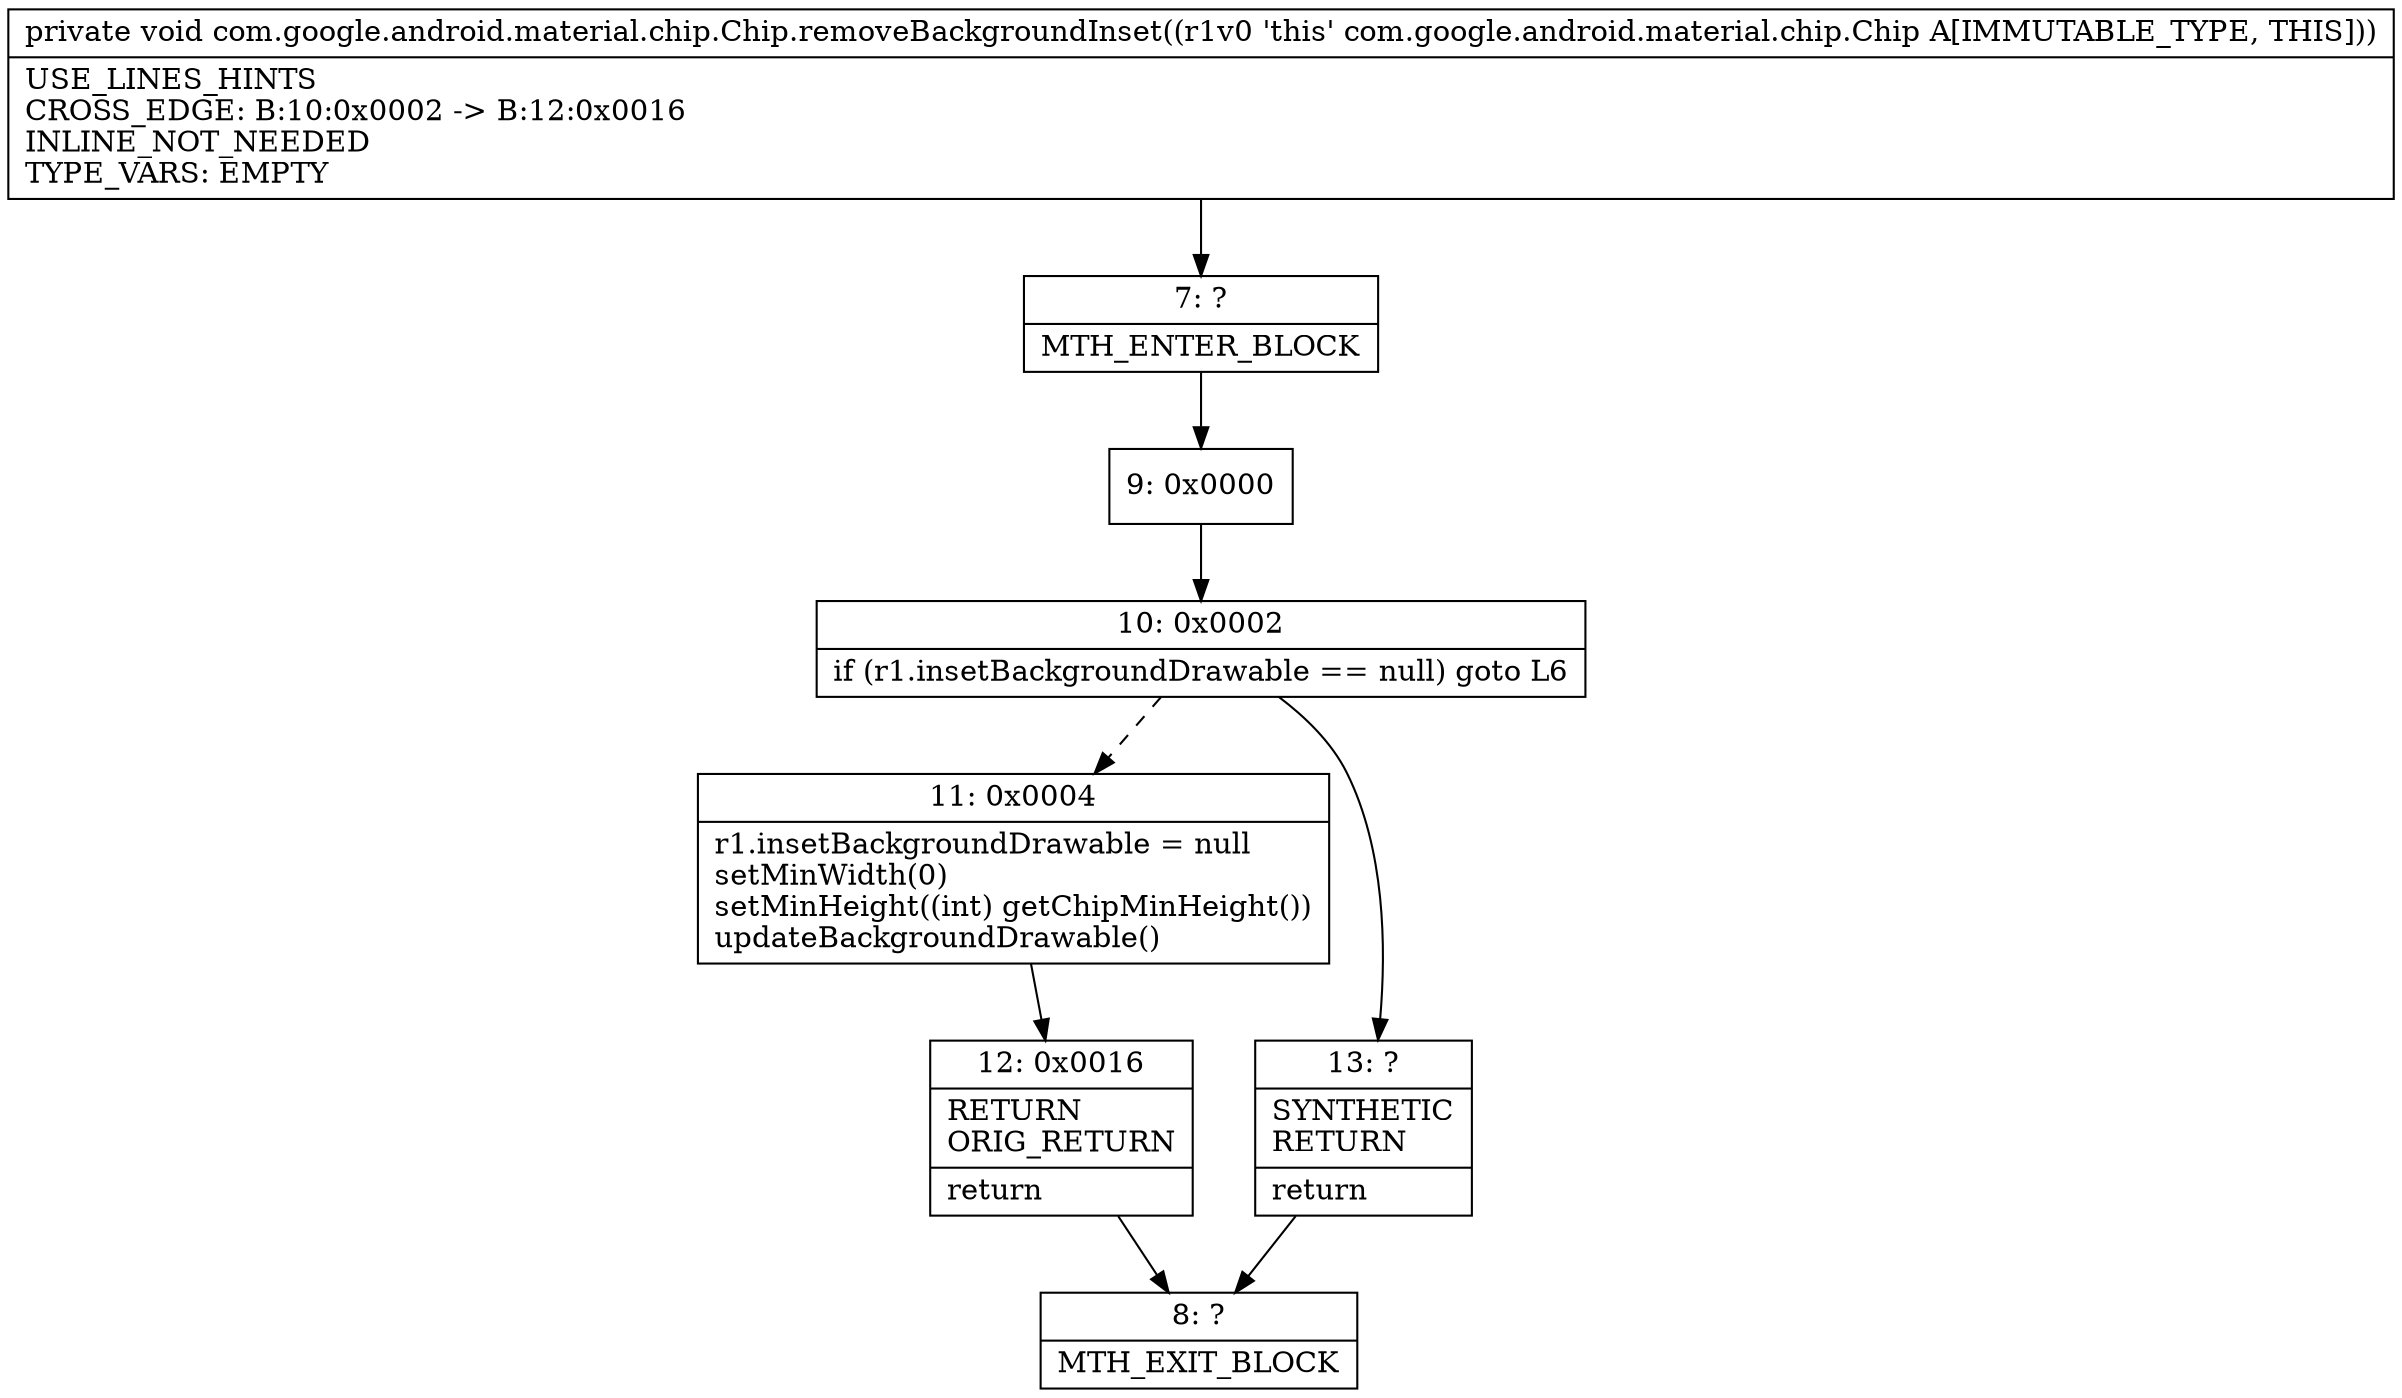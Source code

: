digraph "CFG forcom.google.android.material.chip.Chip.removeBackgroundInset()V" {
Node_7 [shape=record,label="{7\:\ ?|MTH_ENTER_BLOCK\l}"];
Node_9 [shape=record,label="{9\:\ 0x0000}"];
Node_10 [shape=record,label="{10\:\ 0x0002|if (r1.insetBackgroundDrawable == null) goto L6\l}"];
Node_11 [shape=record,label="{11\:\ 0x0004|r1.insetBackgroundDrawable = null\lsetMinWidth(0)\lsetMinHeight((int) getChipMinHeight())\lupdateBackgroundDrawable()\l}"];
Node_12 [shape=record,label="{12\:\ 0x0016|RETURN\lORIG_RETURN\l|return\l}"];
Node_8 [shape=record,label="{8\:\ ?|MTH_EXIT_BLOCK\l}"];
Node_13 [shape=record,label="{13\:\ ?|SYNTHETIC\lRETURN\l|return\l}"];
MethodNode[shape=record,label="{private void com.google.android.material.chip.Chip.removeBackgroundInset((r1v0 'this' com.google.android.material.chip.Chip A[IMMUTABLE_TYPE, THIS]))  | USE_LINES_HINTS\lCROSS_EDGE: B:10:0x0002 \-\> B:12:0x0016\lINLINE_NOT_NEEDED\lTYPE_VARS: EMPTY\l}"];
MethodNode -> Node_7;Node_7 -> Node_9;
Node_9 -> Node_10;
Node_10 -> Node_11[style=dashed];
Node_10 -> Node_13;
Node_11 -> Node_12;
Node_12 -> Node_8;
Node_13 -> Node_8;
}

